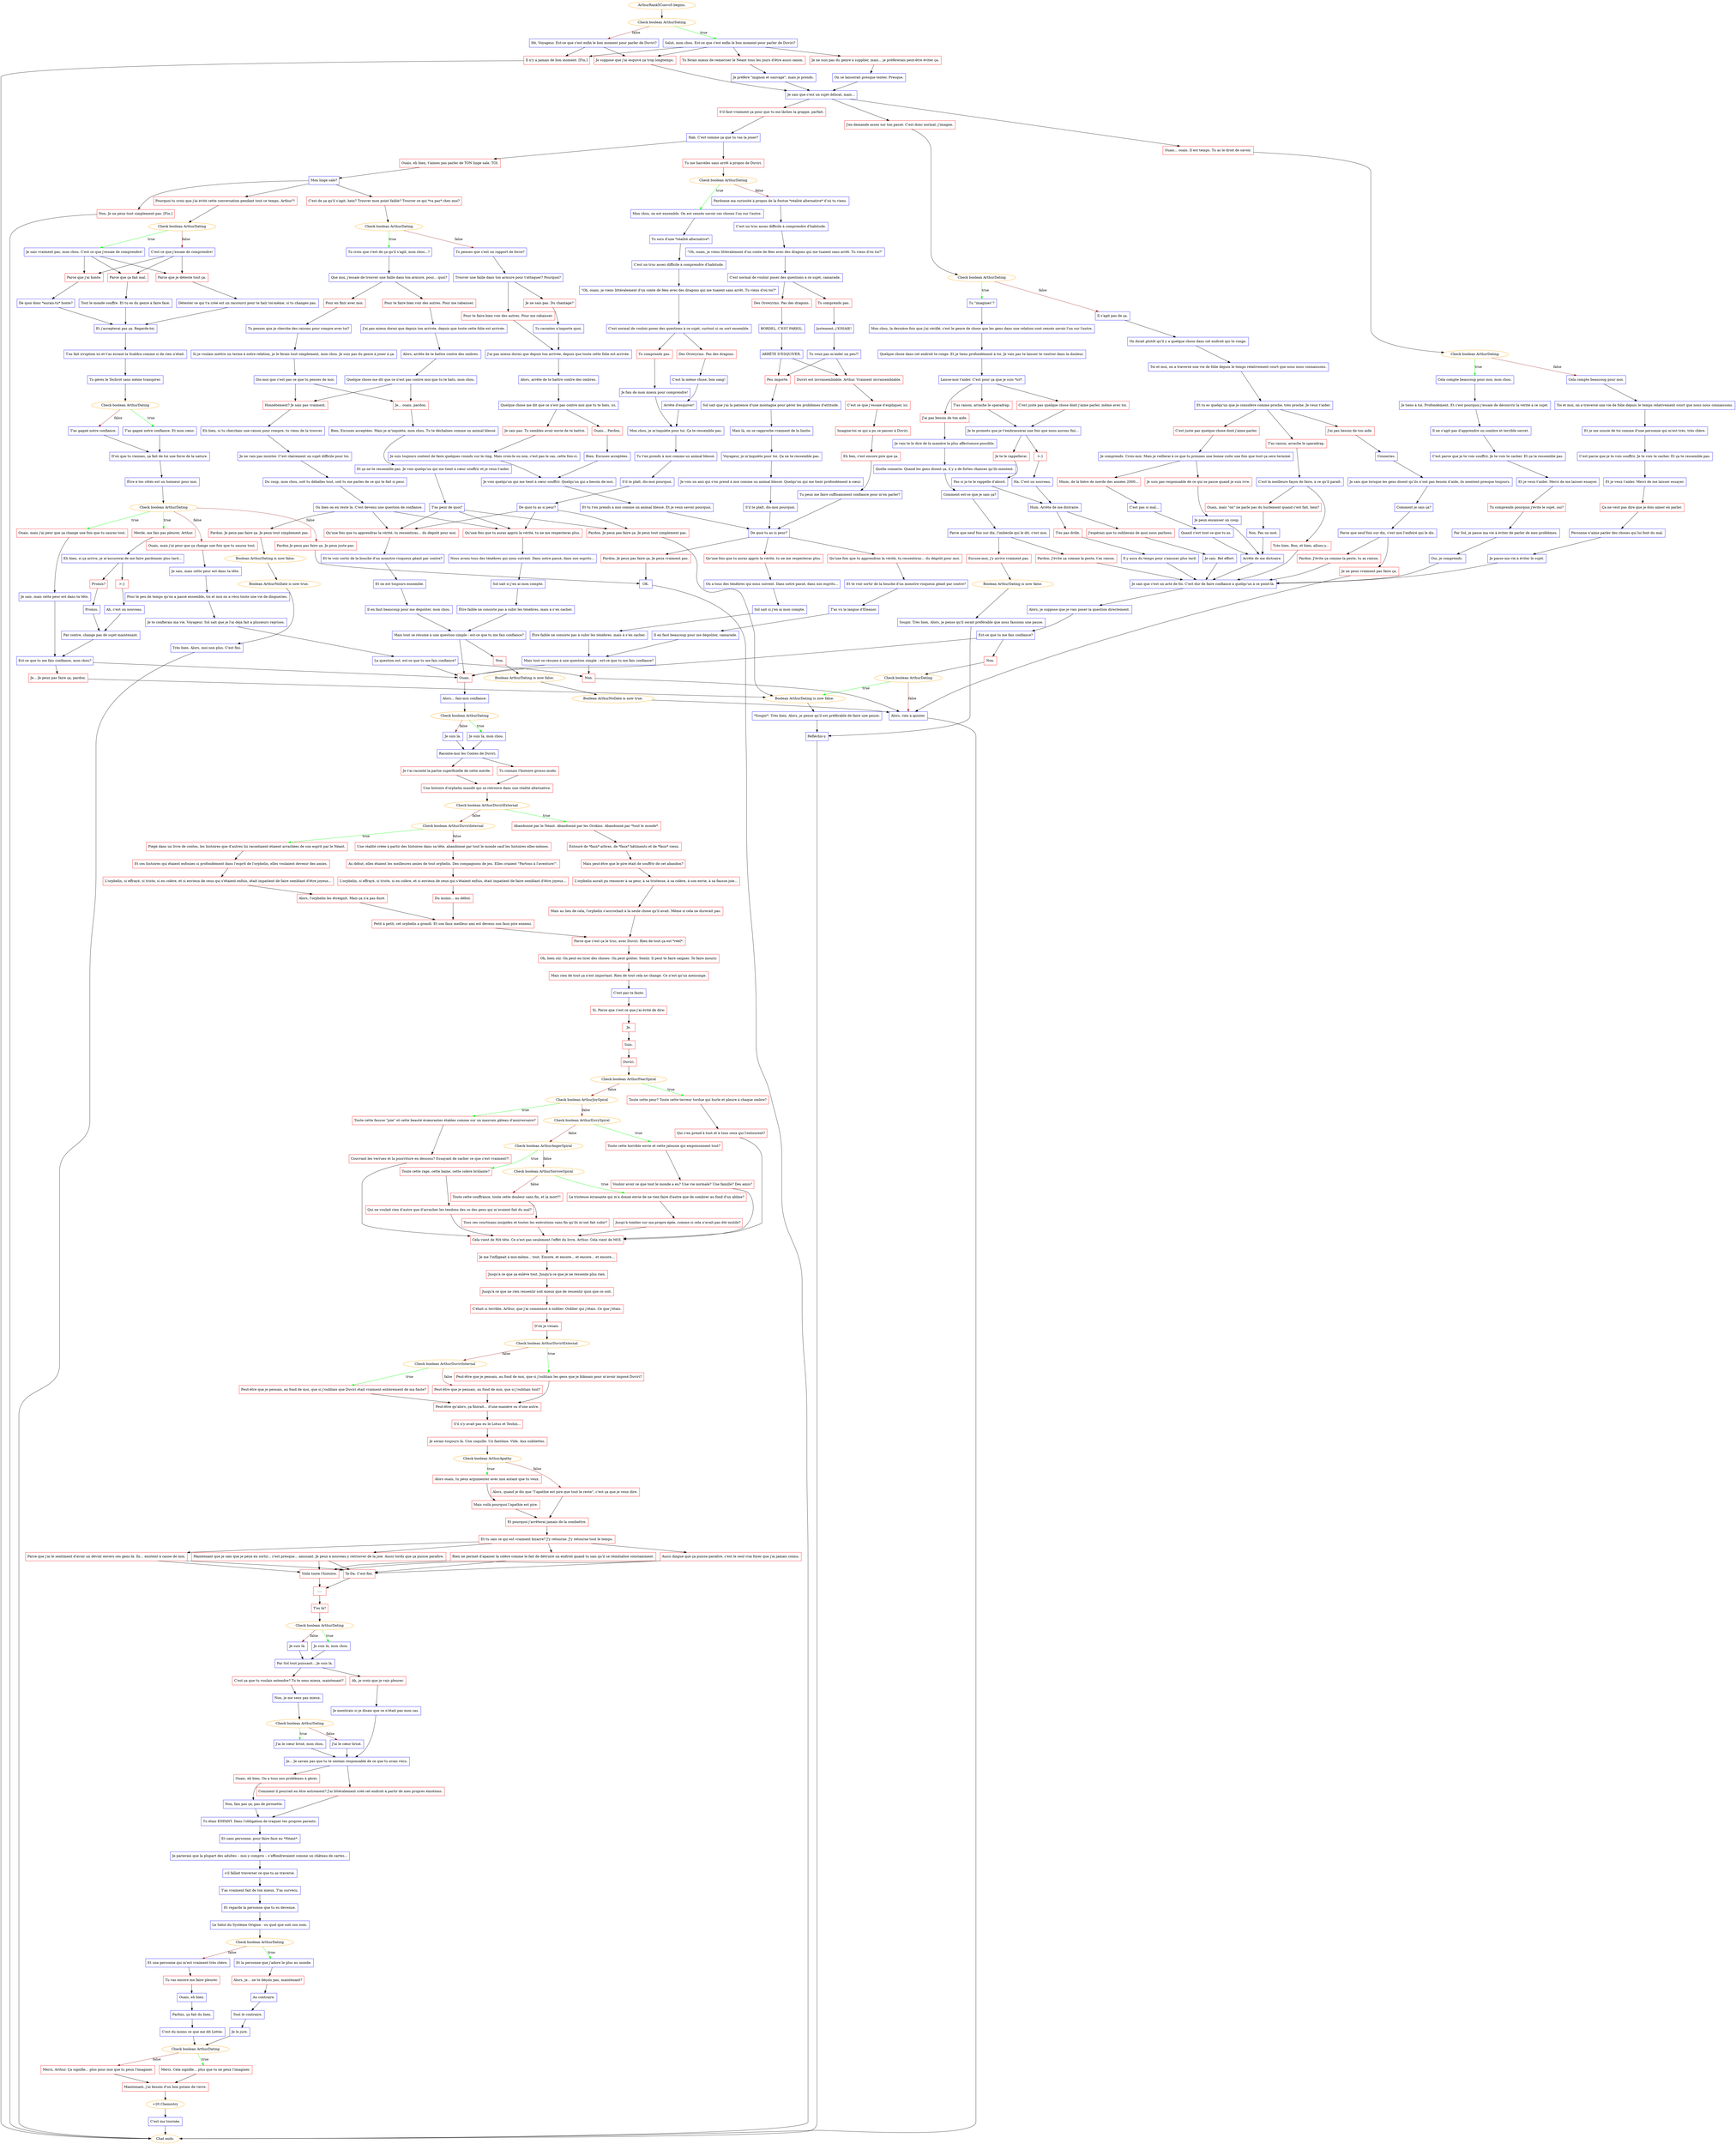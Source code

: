 digraph {
	"ArthurRank5Convo5 begins." [color=orange];
		"ArthurRank5Convo5 begins." -> j4106800456;
	j4106800456 [label="Check boolean ArthurDating",color=orange];
		j4106800456 -> j4099418177 [label=true,color=green];
		j4106800456 -> j198319167 [label=false,color=brown];
	j4099418177 [label="Salut, mon chou. Est-ce que c'est enfin le bon moment pour parler de Duviri?",shape=box,color=blue];
		j4099418177 -> j1175728695;
		j4099418177 -> j2609785258;
		j4099418177 -> j642614569;
		j4099418177 -> j2156380197;
	j198319167 [label="Hé, Voyageur. Est-ce que c'est enfin le bon moment pour parler de Duviri?",shape=box,color=blue];
		j198319167 -> j642614569;
		j198319167 -> j2156380197;
	j1175728695 [label="Tu ferais mieux de remercier le Néant tous les jours d'être aussi canon.",shape=box,color=red];
		j1175728695 -> j3251772272;
	j2609785258 [label="Je ne suis pas du genre à supplier, mais... je préférerais peut-être éviter ça.",shape=box,color=red];
		j2609785258 -> j1608618530;
	j642614569 [label="Je suppose que j'ai esquivé ça trop longtemps.",shape=box,color=red];
		j642614569 -> j876997167;
	j2156380197 [label="Il n'y a jamais de bon moment. [Fin.]",shape=box,color=red];
		j2156380197 -> "Chat ends.";
	j3251772272 [label="Je préfère \"mignon et sauvage\", mais je prends.",shape=box,color=blue];
		j3251772272 -> j876997167;
	j1608618530 [label="On se laisserait presque tenter. Presque.",shape=box,color=blue];
		j1608618530 -> j876997167;
	j876997167 [label="Je sais que c'est un sujet délicat, mais...",shape=box,color=blue];
		j876997167 -> j159257668;
		j876997167 -> j352364647;
		j876997167 -> j124217952;
	"Chat ends." [color=orange];
	j159257668 [label="Ouais... ouais. Il est temps. Tu as le droit de savoir.",shape=box,color=red];
		j159257668 -> j813636759;
	j352364647 [label="J'en demande assez sur ton passé. C'est donc normal, j'imagne.",shape=box,color=red];
		j352364647 -> j2816300089;
	j124217952 [label="S'il faut vraiment ça pour que tu me lâches la grappe, parfait.",shape=box,color=red];
		j124217952 -> j3009036055;
	j813636759 [label="Check boolean ArthurDating",color=orange];
		j813636759 -> j2150806995 [label=true,color=green];
		j813636759 -> j2615084407 [label=false,color=brown];
	j2816300089 [label="Check boolean ArthurDating",color=orange];
		j2816300089 -> j2939766615 [label=true,color=green];
		j2816300089 -> j3644829884 [label=false,color=brown];
	j3009036055 [label="Hah. C'est comme ça que tu vas la jouer?",shape=box,color=blue];
		j3009036055 -> j1940533315;
		j3009036055 -> j614243887;
	j2150806995 [label="Cela compte beaucoup pour moi, mon chou.",shape=box,color=blue];
		j2150806995 -> j3833761571;
	j2615084407 [label="Cela compte beaucoup pour moi.",shape=box,color=blue];
		j2615084407 -> j3399558287;
	j2939766615 [label="Tu \"imagines\"?",shape=box,color=blue];
		j2939766615 -> j1441286604;
	j3644829884 [label="Il s'agit pas de ça.",shape=box,color=blue];
		j3644829884 -> j4162427048;
	j1940533315 [label="Tu me harcèles sans arrêt à propos de Duviri.",shape=box,color=red];
		j1940533315 -> j4256743418;
	j614243887 [label="Ouais, eh bien, t'aimes pas parler de TON linge sale, TOI.",shape=box,color=red];
		j614243887 -> j3359197547;
	j3833761571 [label="Je tiens à toi. Profondément. Et c'est pourquoi j'essaie de découvrir la vérité à ce sujet.",shape=box,color=blue];
		j3833761571 -> j3839576140;
	j3399558287 [label="Toi et moi, on a traversé une vie de folie depuis le temps relativement court que nous nous connaissons.",shape=box,color=blue];
		j3399558287 -> j1729049728;
	j1441286604 [label="Mon chou, la dernière fois que j'ai vérifié, c'est le genre de chose que les gens dans une relation sont censés savoir l'un sur l'autre.",shape=box,color=blue];
		j1441286604 -> j2903569147;
	j4162427048 [label="On dirait plutôt qu'il y a quelque chose dans cet endroit qui te ronge.",shape=box,color=blue];
		j4162427048 -> j4129011148;
	j4256743418 [label="Check boolean ArthurDating",color=orange];
		j4256743418 -> j1350839199 [label=true,color=green];
		j4256743418 -> j3280907027 [label=false,color=brown];
	j3359197547 [label="Mon linge sale?",shape=box,color=blue];
		j3359197547 -> j2725911127;
		j3359197547 -> j4249227631;
		j3359197547 -> j172704108;
	j3839576140 [label="Il ne s’agit pas d’apprendre un sombre et terrible secret.",shape=box,color=blue];
		j3839576140 -> j3132865125;
	j1729049728 [label="Et je me soucie de toi comme d'une personne qui m'est très, très chère.",shape=box,color=blue];
		j1729049728 -> j2231937968;
	j2903569147 [label="Quelque chose dans cet endroit te ronge. Et je tiens profondément à toi. Je vais pas te laisser te vautrer dans la douleur.",shape=box,color=blue];
		j2903569147 -> j3822680978;
	j4129011148 [label="Toi et moi, on a traversé une vie de folie depuis le temps relativement court que nous nous connaissons.",shape=box,color=blue];
		j4129011148 -> j2293621435;
	j1350839199 [label="Mon chou, on est ensemble. On est censés savoir ces choses l'un sur l'autre.",shape=box,color=blue];
		j1350839199 -> j2959232691;
	j3280907027 [label="Pardonne ma curiosité à propos de la foutue *réalité alternative* d’où tu viens.",shape=box,color=blue];
		j3280907027 -> j1078772048;
	j2725911127 [label="C'est de ça qu'il s'agit, hein? Trouver mon point faible? Trouver ce qui *va pas* chez moi?",shape=box,color=red];
		j2725911127 -> j1328464596;
	j4249227631 [label="Pourquoi tu crois que j'ai évité cette conversation pendant tout ce temps, Arthur?!",shape=box,color=red];
		j4249227631 -> j681698609;
	j172704108 [label="Non. Je ne peux tout simplement pas. [Fin.]",shape=box,color=red];
		j172704108 -> "Chat ends.";
	j3132865125 [label="C'est parce que je te vois souffrir. Je te vois te cacher. Et ça te ressemble pas.",shape=box,color=blue];
		j3132865125 -> j2703747004;
	j2231937968 [label="C'est parce que je te vois souffrir. Je te vois te cacher. Et ça te ressemble pas.",shape=box,color=blue];
		j2231937968 -> j4282307710;
	j3822680978 [label="Laisse-moi t'aider. C'est pour ça que je suis *ici*.",shape=box,color=blue];
		j3822680978 -> j127006460;
		j3822680978 -> j1755944484;
		j3822680978 -> j2463412740;
	j2293621435 [label="Et tu es quelqu'un que je considère comme proche, très proche. Je veux t'aider.",shape=box,color=blue];
		j2293621435 -> j3454512352;
		j2293621435 -> j3336655293;
		j2293621435 -> j719553981;
	j2959232691 [label="Tu sors d'une *réalité alternative*.",shape=box,color=blue];
		j2959232691 -> j44276728;
	j1078772048 [label="C'est un truc assez difficile à comprendre d'habitude.",shape=box,color=blue];
		j1078772048 -> j3518841354;
	j1328464596 [label="Check boolean ArthurDating",color=orange];
		j1328464596 -> j3280673946 [label=true,color=green];
		j1328464596 -> j2384053200 [label=false,color=brown];
	j681698609 [label="Check boolean ArthurDating",color=orange];
		j681698609 -> j1637921217 [label=true,color=green];
		j681698609 -> j4175158140 [label=false,color=brown];
	j2703747004 [label="Et je veux t'aider. Merci de me laisser essayer.",shape=box,color=blue];
		j2703747004 -> j1466684529;
	j4282307710 [label="Et je veux t'aider. Merci de me laisser essayer.",shape=box,color=blue];
		j4282307710 -> j1534163243;
	j127006460 [label="J'ai pas besoin de ton aide.",shape=box,color=red];
		j127006460 -> j298561610;
	j1755944484 [label="C'est juste pas quelque chose dont j'aime parler, même avec toi.",shape=box,color=red];
		j1755944484 -> j1203692559;
	j2463412740 [label="T'as raison, arrache le sparadrap.",shape=box,color=red];
		j2463412740 -> j1203692559;
	j3454512352 [label="C'est juste pas quelque chose dont j'aime parler.",shape=box,color=red];
		j3454512352 -> j2182149647;
	j3336655293 [label="T'as raison, arrache le sparadrap.",shape=box,color=red];
		j3336655293 -> j2688208737;
	j719553981 [label="J'ai pas besoin de ton aide.",shape=box,color=red];
		j719553981 -> j3486696223;
	j44276728 [label="C'est un truc assez difficile à comprendre d'habitude.",shape=box,color=blue];
		j44276728 -> j1550534335;
	j3518841354 [label="\"Oh, ouais, je viens littéralement d'un conte de fées avec des dragons qui me tuaient sans arrêt. Tu viens d'où toi?\"",shape=box,color=blue];
		j3518841354 -> j1249567892;
	j3280673946 [label="Tu crois que c'est de ça qu'il s'agit, mon chou...?",shape=box,color=blue];
		j3280673946 -> j2616299792;
	j2384053200 [label="Tu penses que c'est un rapport de force?",shape=box,color=blue];
		j2384053200 -> j2167235667;
	j1637921217 [label="Je sais vraiment pas, mon chou. C'est ce que j'essaie de comprendre!",shape=box,color=blue];
		j1637921217 -> j1698797184;
		j1637921217 -> j2269408349;
		j1637921217 -> j653495248;
	j4175158140 [label="C'est ce que j'essaie de comprendre!",shape=box,color=blue];
		j4175158140 -> j1698797184;
		j4175158140 -> j2269408349;
		j4175158140 -> j653495248;
	j1466684529 [label="Tu comprends pourquoi j'évite le sujet, oui?",shape=box,color=red];
		j1466684529 -> j2291626054;
	j1534163243 [label="Ça ne veut pas dire que je dois aimer en parler.",shape=box,color=red];
		j1534163243 -> j3887376391;
	j298561610 [label="Je vais te le dire de la manière la plus affectueuse possible.",shape=box,color=blue];
		j298561610 -> j963377251;
	j1203692559 [label="Je te promets que je t'embrasserai une fois que nous aurons fini...",shape=box,color=blue];
		j1203692559 -> j672946968;
		j1203692559 -> j2006917639;
	j2182149647 [label="Je comprends. Crois-moi. Mais je veillerai à ce que tu prennes une bonne cuite une fois que tout ça sera terminé.",shape=box,color=blue];
		j2182149647 -> j425619613;
		j2182149647 -> j2036691650;
	j2688208737 [label="C'est la meilleure façon de faire, à ce qu'il paraît.",shape=box,color=blue];
		j2688208737 -> j3503639009;
		j2688208737 -> j2688110280;
	j3486696223 [label="Conneries.",shape=box,color=blue];
		j3486696223 -> j2131770675;
	j1550534335 [label="\"Oh, ouais, je viens littéralement d'un conte de fées avec des dragons qui me tuaient sans arrêt. Tu viens d'où toi?\"",shape=box,color=blue];
		j1550534335 -> j396948554;
	j1249567892 [label="C'est normal de vouloir poser des questions à ce sujet, camarade.",shape=box,color=blue];
		j1249567892 -> j1002316954;
		j1249567892 -> j1125140094;
	j2616299792 [label="Que moi, j'essaie de trouver une faille dans ton armure, pour... quoi?",shape=box,color=blue];
		j2616299792 -> j1078527495;
		j2616299792 -> j4109806019;
	j2167235667 [label="Trouver une faille dans ton armure pour t'attaquer? Pourquoi?",shape=box,color=blue];
		j2167235667 -> j2227562485;
		j2167235667 -> j2589496038;
	j1698797184 [label="Parce que j'ai honte.",shape=box,color=red];
		j1698797184 -> j1574906808;
	j2269408349 [label="Parce que ça fait mal.",shape=box,color=red];
		j2269408349 -> j1701146082;
	j653495248 [label="Parce que je déteste tout ça.",shape=box,color=red];
		j653495248 -> j1417332152;
	j2291626054 [label="Par Sol, je passe ma vie à éviter de parler de mes problèmes.",shape=box,color=blue];
		j2291626054 -> j477648421;
	j3887376391 [label="Personne n’aime parler des choses qui lui font du mal.",shape=box,color=blue];
		j3887376391 -> j1495153198;
	j963377251 [label="Quelle connerie. Quand les gens disent ça, il y a de fortes chances qu'ils mentent.",shape=box,color=blue];
		j963377251 -> j1643578190;
	j672946968 [label="Je te le rappellerai.",shape=box,color=red];
		j672946968 -> j3684022393;
	j2006917639 [label=">:}",shape=box,color=red];
		j2006917639 -> j92083329;
	j425619613 [label="Mmm, de la bière de merde des années 2000...",shape=box,color=red];
		j425619613 -> j1698530845;
	j2036691650 [label="Je suis pas responsable de ce qui se passe quand je suis ivre.",shape=box,color=red];
		j2036691650 -> j3792069161;
	j3503639009 [label="Ouais, mais \"on\" ne parle pas du hurlement quand c'est fait, hein?",shape=box,color=red];
		j3503639009 -> j262324983;
	j2688110280 [label="Très bien. Bon, et bien, allons-y...",shape=box,color=red];
		j2688110280 -> j1802814967;
	j2131770675 [label="Je sais que lorsque les gens disent qu’ils n’ont pas besoin d’aide, ils mentent presque toujours.",shape=box,color=blue];
		j2131770675 -> j421982783;
	j396948554 [label="C'est normal de vouloir poser des questions à ce sujet, surtout si on sort ensemble.",shape=box,color=blue];
		j396948554 -> j256547849;
		j396948554 -> j1957144913;
	j1002316954 [label="Tu comprends pas.",shape=box,color=red];
		j1002316954 -> j3548612245;
	j1125140094 [label="Des Orowyrms. Pas des dragons.",shape=box,color=red];
		j1125140094 -> j2263594175;
	j1078527495 [label="Pour te faire bien voir des autres. Pour me rabaisser.",shape=box,color=red];
		j1078527495 -> j2292179737;
	j4109806019 [label="Pour en finir avec moi.",shape=box,color=red];
		j4109806019 -> j893167463;
	j2227562485 [label="Pour te faire bien voir des autres. Pour me rabaisser.",shape=box,color=red];
		j2227562485 -> j3637929895;
	j2589496038 [label="Je ne sais pas. Du chantage?",shape=box,color=red];
		j2589496038 -> j423611092;
	j1574906808 [label="De quoi donc *aurais-tu* honte?",shape=box,color=blue];
		j1574906808 -> j3937307292;
	j1701146082 [label="Tout le monde souffre. Et tu es du genre à faire face.",shape=box,color=blue];
		j1701146082 -> j3937307292;
	j1417332152 [label="Détester ce qui t'a créé est un raccourci pour te haïr toi-même, si tu changes pas.",shape=box,color=blue];
		j1417332152 -> j3937307292;
	j477648421 [label="Oui, je comprends. ",shape=box,color=blue];
		j477648421 -> j1802814967;
	j1495153198 [label="Je passe ma vie à éviter le sujet.",shape=box,color=blue];
		j1495153198 -> j1802814967;
	j1643578190 [label="Comment est-ce que je sais ça?",shape=box,color=blue];
		j1643578190 -> j4044959181;
	j3684022393 [label="Pas si je te le rappelle d'abord.",shape=box,color=blue];
		j3684022393 -> j3373201511;
	j92083329 [label="Ha. C'est un nouveau.",shape=box,color=blue];
		j92083329 -> j3373201511;
	j1698530845 [label="C'est pas si mal...",shape=box,color=blue];
		j1698530845 -> j232577619;
	j3792069161 [label="Je peux encaisser un coup.",shape=box,color=blue];
		j3792069161 -> j1727605794;
	j262324983 [label="Non. Pas un mot.",shape=box,color=blue];
		j262324983 -> j1727605794;
	j1802814967 [label="Je sais que c'est un acte de foi. C'est dur de faire confiance à quelqu'un à ce point-là.",shape=box,color=blue];
		j1802814967 -> j2048724668;
	j421982783 [label="Comment je sais ça?",shape=box,color=blue];
		j421982783 -> j3183636383;
	j256547849 [label="Tu comprends pas.",shape=box,color=red];
		j256547849 -> j679323179;
	j1957144913 [label="Des Orowyrms. Pas des dragons.",shape=box,color=red];
		j1957144913 -> j369128493;
	j3548612245 [label="Justement, j'ESSAIE!",shape=box,color=blue];
		j3548612245 -> j1533843047;
	j2263594175 [label="BORDEL, C'EST PAREIL.",shape=box,color=blue];
		j2263594175 -> j296913419;
	j2292179737 [label="J'ai pas mieux dormi que depuis ton arrivée, depuis que toute cette folie est arrivée.",shape=box,color=blue];
		j2292179737 -> j2947770232;
	j893167463 [label="Tu penses que je cherche des raisons pour rompre avec toi?",shape=box,color=blue];
		j893167463 -> j4233357167;
	j3637929895 [label="J'ai pas mieux dormi que depuis ton arrivée, depuis que toute cette folie est arrivée.",shape=box,color=blue];
		j3637929895 -> j3361593083;
	j423611092 [label="Tu racontes n'importe quoi.",shape=box,color=blue];
		j423611092 -> j3637929895;
	j3937307292 [label="Et j'accepterai pas ça. Regarde-toi.",shape=box,color=blue];
		j3937307292 -> j1904331927;
	j4044959181 [label="Parce que neuf fois sur dix, l'imbécile qui le dit, c'est moi.",shape=box,color=blue];
		j4044959181 -> j2502900763;
		j4044959181 -> j2037937726;
	j3373201511 [label="Hum. Arrête de me distraire.",shape=box,color=blue];
		j3373201511 -> j1727683322;
		j3373201511 -> j1803188137;
	j232577619 [label="Quand c'est tout ce que tu as.",shape=box,color=blue];
		j232577619 -> j1727605794;
	j1727605794 [label="Arrête de me distraire.",shape=box,color=blue];
		j1727605794 -> j1802814967;
	j2048724668 [label="Alors, je suppose que je vais poser la question directement.",shape=box,color=blue];
		j2048724668 -> j3294762017;
	j3183636383 [label="Parce que neuf fois sur dix, c'est moi l'enfoiré qui le dis.",shape=box,color=blue];
		j3183636383 -> j2284348038;
		j3183636383 -> j268157615;
	j679323179 [label="Je fais de mon mieux pour comprendre!",shape=box,color=blue];
		j679323179 -> j85705194;
	j369128493 [label="C'est la même chose, bon sang!",shape=box,color=blue];
		j369128493 -> j2751940946;
	j1533843047 [label="Tu veux pas m'aider un peu?!",shape=box,color=blue];
		j1533843047 -> j3272331659;
		j1533843047 -> j2949525349;
	j296913419 [label="ARRÊTE D'ESQUIVER.",shape=box,color=blue];
		j296913419 -> j3272331659;
		j296913419 -> j2949525349;
	j2947770232 [label="Alors, arrête de te battre contre des ombres.",shape=box,color=blue];
		j2947770232 -> j3813137459;
	j4233357167 [label="Si je voulais mettre un terme à notre relation, je le ferais tout simplement, mon chou. Je suis pas du genre à jouer à ça.",shape=box,color=blue];
		j4233357167 -> j809388951;
	j3361593083 [label="Alors, arrête de te battre contre des ombres.",shape=box,color=blue];
		j3361593083 -> j3041243194;
	j1904331927 [label="T'as fait irruption ici et t'as écrasé la Scaldra comme si de rien n'était.",shape=box,color=blue];
		j1904331927 -> j2340748597;
	j2502900763 [label="Pardon. J'évite ça comme la peste, t'as raison.",shape=box,color=red];
		j2502900763 -> j1802814967;
	j2037937726 [label="Excuse-moi, j'y arrive vraiment pas.",shape=box,color=red];
		j2037937726 -> j2056376316;
	j1727683322 [label="T'es pas drôle.",shape=box,color=red];
		j1727683322 -> j955923667;
	j1803188137 [label="J'espérais que tu oublierais de quoi nous parlions.",shape=box,color=red];
		j1803188137 -> j942828621;
	j3294762017 [label="Est-ce que tu me fais confiance?",shape=box,color=blue];
		j3294762017 -> j2184729182;
		j3294762017 -> j3958642679;
	j2284348038 [label="Pardon. J'évite ça comme la peste, tu as raison.",shape=box,color=red];
		j2284348038 -> j1802814967;
	j268157615 [label="Je ne peux vraiment pas faire ça.",shape=box,color=red];
		j268157615 -> j3436982169;
	j85705194 [label="Mon chou, je m'inquiète pour toi. Ça te ressemble pas.",shape=box,color=blue];
		j85705194 -> j1415171672;
	j2751940946 [label="Arrête d'esquiver!",shape=box,color=blue];
		j2751940946 -> j85705194;
	j3272331659 [label="Duviri est invraisemblable, Arthur. Vraiment invraisemblable.",shape=box,color=red];
		j3272331659 -> j1233995074;
	j2949525349 [label="Peu importe.",shape=box,color=red];
		j2949525349 -> j3676312021;
	j3813137459 [label="Quelque chose me dit que ce n'est pas contre moi que tu te bats, mon chou.",shape=box,color=blue];
		j3813137459 -> j2688222123;
		j3813137459 -> j1287182567;
	j809388951 [label="Dis-moi que c'est pas ce que tu penses de moi.",shape=box,color=blue];
		j809388951 -> j2688222123;
		j809388951 -> j1287182567;
	j3041243194 [label="Quelque chose me dit que ce n'est pas contre moi que tu te bats, ici.",shape=box,color=blue];
		j3041243194 -> j3650210991;
		j3041243194 -> j3177670215;
	j2340748597 [label="Tu gères le Techrot sans même transpirer.",shape=box,color=blue];
		j2340748597 -> j3874916649;
	j2056376316 [label="Boolean ArthurDating is now false.",color=orange];
		j2056376316 -> j2550348468;
	j955923667 [label="Il y aura du temps pour s'amuser plus tard.",shape=box,color=blue];
		j955923667 -> j1802814967;
	j942828621 [label="Je sais. Bel effort.",shape=box,color=blue];
		j942828621 -> j1802814967;
	j2184729182 [label="Ouais.",shape=box,color=red];
		j2184729182 -> j2974303500;
	j3958642679 [label="Non.",shape=box,color=red];
		j3958642679 -> j756413796;
	j3436982169 [label="Alors, rien à ajouter.",shape=box,color=blue];
		j3436982169 -> "Chat ends.";
	j1415171672 [label="Tu t'en prends à moi comme un animal blessé.",shape=box,color=blue];
		j1415171672 -> j4114702748;
	j1233995074 [label="C’est ce que j’essaie d'expliquer, ici.",shape=box,color=red];
		j1233995074 -> j1029342183;
	j3676312021 [label="Sol sait que j'ai la patience d'une montagne pour gérer les problèmes d'attitude.",shape=box,color=blue];
		j3676312021 -> j1364733241;
	j2688222123 [label="Je... ouais, pardon.",shape=box,color=red];
		j2688222123 -> j777506976;
	j1287182567 [label="Honnêtement? Je sais pas vraiment.",shape=box,color=red];
		j1287182567 -> j100808583;
	j3650210991 [label="Ouais... Pardon.",shape=box,color=red];
		j3650210991 -> j1393531148;
	j3177670215 [label="Je sais pas. Tu sembles avoir envie de te battre.",shape=box,color=red];
		j3177670215 -> j1401274188;
	j3874916649 [label="Check boolean ArthurDating",color=orange];
		j3874916649 -> j2567129401 [label=true,color=green];
		j3874916649 -> j608694702 [label=false,color=brown];
	j2550348468 [label="Soupir. Très bien. Alors, je pense qu'il serait préférable que nous fassions une pause.",shape=box,color=blue];
		j2550348468 -> j2280985434;
	j2974303500 [label="Alors... fais-moi confiance.",shape=box,color=blue];
		j2974303500 -> j2112843565;
	j756413796 [label="Check boolean ArthurDating",color=orange];
		j756413796 -> j4217699343 [label=true,color=green];
		j756413796 -> j3436982169 [label=false,color=brown];
	j4114702748 [label="S'il te plaît, dis-moi pourquoi.",shape=box,color=blue];
		j4114702748 -> j1950433399;
	j1029342183 [label="Imagine-toi ce qui a pu se passer à Duviri.",shape=box,color=red];
		j1029342183 -> j1470277116;
	j1364733241 [label="Mais là, on se rapproche vraiment de la limite.",shape=box,color=blue];
		j1364733241 -> j3497452385;
	j777506976 [label="Bien. Excuses acceptées. Mais je m'inquiète, mon chou. Tu te déchaînes comme un animal blessé.",shape=box,color=blue];
		j777506976 -> j2234341032;
	j100808583 [label="Eh bien, si tu cherchais une raison pour rompre, tu viens de la trouver.",shape=box,color=blue];
		j100808583 -> j788527929;
	j1393531148 [label="Bien. Excuses acceptées.",shape=box,color=blue];
		j1393531148 -> j767425180;
	j1401274188 [label="Je suis toujours content de faire quelques rounds sur le ring. Mais crois-le ou non, c'est pas le cas, cette fois-ci.",shape=box,color=blue];
		j1401274188 -> j767425180;
	j2567129401 [label="T'as gagné notre confiance. Et mon cœur.",shape=box,color=blue];
		j2567129401 -> j3292779874;
	j608694702 [label="T'as gagné notre confiance.",shape=box,color=blue];
		j608694702 -> j3292779874;
	j2280985434 [label="Réfléchis-y.",shape=box,color=blue];
		j2280985434 -> "Chat ends.";
	j2112843565 [label="Check boolean ArthurDating",color=orange];
		j2112843565 -> j1615102480 [label=true,color=green];
		j2112843565 -> j1705280118 [label=false,color=brown];
	j4217699343 [label="Boolean ArthurDating is now false.",color=orange];
		j4217699343 -> j3390913203;
	j1950433399 [label="De quoi tu as si peur?",shape=box,color=blue];
		j1950433399 -> j281639237;
		j1950433399 -> j2745691739;
		j1950433399 -> j540849730;
	j1470277116 [label="Eh ben, c'est encore pire que ça.",shape=box,color=red];
		j1470277116 -> j857009433;
	j3497452385 [label="Voyageur, je m'inquiète pour toi. Ça ne te ressemble pas.",shape=box,color=blue];
		j3497452385 -> j2236158136;
	j2234341032 [label="Et ça ne te ressemble pas. Je vois quelqu'un qui me tient à cœur souffrir et je veux t'aider.",shape=box,color=blue];
		j2234341032 -> j4010591800;
	j788527929 [label="Je ne vais pas insister. C'est clairement un sujet difficile pour toi.",shape=box,color=blue];
		j788527929 -> j3592736575;
	j767425180 [label="Je vois quelqu'un qui me tient à cœur souffrir. Quelqu'un qui a besoin de moi.",shape=box,color=blue];
		j767425180 -> j4099108031;
	j3292779874 [label="D'où que tu viennes, ça fait de toi une force de la nature.",shape=box,color=blue];
		j3292779874 -> j2921124479;
	j1615102480 [label="Je suis là, mon chou.",shape=box,color=blue];
		j1615102480 -> j2363273524;
	j1705280118 [label="Je suis là.",shape=box,color=blue];
		j1705280118 -> j2363273524;
	j3390913203 [label="*Soupir*. Très bien. Alors, je pense qu'il est préférable de faire une pause.",shape=box,color=blue];
		j3390913203 -> j2280985434;
	j281639237 [label="Pardon. Je peux pas faire ça. Je peux tout simplement pas.",shape=box,color=red];
		j281639237 -> j4217699343;
	j2745691739 [label="Qu'une fois que tu apprendras la vérité, tu ressentiras... du dégoût pour moi.",shape=box,color=red];
		j2745691739 -> j1480629745;
	j540849730 [label="Qu'une fois que tu auras appris la vérité, tu ne me respecteras plus.",shape=box,color=red];
		j540849730 -> j613498849;
	j857009433 [label="Tu peux me faire suffisamment confiance pour m'en parler?",shape=box,color=blue];
		j857009433 -> j658025783;
	j2236158136 [label="Je vois un ami qui s'en prend à moi comme un animal blessé. Quelqu'un qui me tient profondément à cœur.",shape=box,color=blue];
		j2236158136 -> j3561790295;
	j4010591800 [label="T'as peur de quoi?",shape=box,color=blue];
		j4010591800 -> j281639237;
		j4010591800 -> j2745691739;
		j4010591800 -> j540849730;
	j3592736575 [label="Du coup, mon chou, soit tu déballes tout, soit tu me parles de ce qui te fait si peur.",shape=box,color=blue];
		j3592736575 -> j2136856735;
	j4099108031 [label="Et tu t'en prends à moi comme un animal blessé. Et je veux savoir pourquoi.",shape=box,color=blue];
		j4099108031 -> j658025783;
	j2921124479 [label="Être à tes côtés est un honneur pour moi.",shape=box,color=blue];
		j2921124479 -> j303845009;
	j2363273524 [label="Raconte-moi les Contes de Duviri.",shape=box,color=blue];
		j2363273524 -> j4259542755;
		j2363273524 -> j2882190118;
	j1480629745 [label="Et te voir sortir de la bouche d'un monstre visqueux géant par contre?",shape=box,color=blue];
		j1480629745 -> j1186797477;
	j613498849 [label="Nous avons tous des ténèbres qui nous suivent. Dans notre passé, dans nos esprits...",shape=box,color=blue];
		j613498849 -> j2381383621;
	j658025783 [label="De quoi tu as si peur?",shape=box,color=blue];
		j658025783 -> j3875105046;
		j658025783 -> j2540532053;
		j658025783 -> j1019509118;
	j3561790295 [label="S'il te plaît, dis-moi pourquoi.",shape=box,color=blue];
		j3561790295 -> j658025783;
	j2136856735 [label="Ou bien on en reste là. C'est devenu une question de confiance.",shape=box,color=blue];
		j2136856735 -> j2745691739;
		j2136856735 -> j540849730;
		j2136856735 -> j651899087;
	j303845009 [label="Check boolean ArthurDating",color=orange];
		j303845009 -> j1468003150 [label=true,color=green];
		j303845009 -> j935549261 [label=true,color=green];
		j303845009 -> j4188727296 [label=false,color=brown];
		j303845009 -> j4022919419 [label=false,color=brown];
	j4259542755 [label="Tu connais l'histoire grosso modo.",shape=box,color=red];
		j4259542755 -> j3988950417;
	j2882190118 [label="Je t'ai raconté la partie superficielle de cette merde.",shape=box,color=red];
		j2882190118 -> j3988950417;
	j1186797477 [label="Et on est toujours ensemble.",shape=box,color=blue];
		j1186797477 -> j483834825;
	j2381383621 [label="Sol sait si j'en ai mon compte.",shape=box,color=blue];
		j2381383621 -> j2262457814;
	j3875105046 [label="Qu'une fois que tu apprendras la vérité, tu ressentiras... du dégoût pour moi.",shape=box,color=red];
		j3875105046 -> j2604119582;
	j2540532053 [label="Qu'une fois que tu auras appris la vérité, tu ne me respecteras plus.",shape=box,color=red];
		j2540532053 -> j1707198738;
	j1019509118 [label="Pardon. Je peux pas faire ça. Je peux vraiment pas.",shape=box,color=red];
		j1019509118 -> j3653664777;
	j651899087 [label="Pardon. Je peux pas faire ça. Je peux tout simplement pas.",shape=box,color=red];
		j651899087 -> j292365847;
	j1468003150 [label="Merde, me fais pas pleurer, Arthur.",shape=box,color=red];
		j1468003150 -> j1648236200;
	j935549261 [label="Ouais, mais j'ai peur que ça change une fois que tu sauras tout.",shape=box,color=red];
		j935549261 -> j3072865780;
	j4188727296 [label="Ouais, mais j'ai peur que ça change une fois que tu sauras tout.",shape=box,color=red];
		j4188727296 -> j1963755555;
	j4022919419 [label="Pardon Je peux pas faire ça. Je peux juste pas.",shape=box,color=red];
		j4022919419 -> j3653664777;
	j3988950417 [label="Une histoire d'orphelin maudit qui se retrouve dans une réalité alternative.",shape=box,color=red];
		j3988950417 -> j2721145121;
	j483834825 [label="Il en faut beaucoup pour me dégoûter, mon chou.",shape=box,color=blue];
		j483834825 -> j914969092;
	j2262457814 [label="Être faible ne consiste pas à subir les ténèbres, mais à s’en cacher.",shape=box,color=blue];
		j2262457814 -> j914969092;
	j2604119582 [label="Et te voir sortir de la bouche d'un monstre visqueux géant par contre?",shape=box,color=blue];
		j2604119582 -> j3524519192;
	j1707198738 [label="On a tous des ténèbres qui nous suivent. Dans notre passé, dans nos esprits...",shape=box,color=blue];
		j1707198738 -> j3115246260;
	j3653664777 [label="OK.",shape=box,color=blue];
		j3653664777 -> "Chat ends.";
	j292365847 [label="Boolean ArthurDating is now false.",color=orange];
		j292365847 -> j1453192918;
	j1648236200 [label="Eh bien, si ça arrive, je m'assurerai de me faire pardonner plus tard...",shape=box,color=blue];
		j1648236200 -> j2127412410;
		j1648236200 -> j2637883312;
	j3072865780 [label="Je sais, mais cette peur est dans ta tête.",shape=box,color=blue];
		j3072865780 -> j504498598;
	j1963755555 [label="Je sais, mais cette peur est dans ta tête.",shape=box,color=blue];
		j1963755555 -> j1222475192;
	j2721145121 [label="Check boolean ArthurDuviriExternal",color=orange];
		j2721145121 -> j813507202 [label=true,color=green];
		j2721145121 -> j2230506999 [label=false,color=brown];
	j914969092 [label="Mais tout se résume à une question simple : est-ce que tu me fais confiance?",shape=box,color=blue];
		j914969092 -> j2184729182;
		j914969092 -> j882316134;
	j3524519192 [label="T'as vu la langue d'Eleanor.",shape=box,color=blue];
		j3524519192 -> j2086682810;
	j3115246260 [label="Sol sait si j'en ai mon compte.",shape=box,color=blue];
		j3115246260 -> j702095129;
	j1453192918 [label="Boolean ArthurNoDate is now true.",color=orange];
		j1453192918 -> j1701468408;
	j2127412410 [label="Promis?",shape=box,color=red];
		j2127412410 -> j2993248293;
	j2637883312 [label=">:}",shape=box,color=red];
		j2637883312 -> j3247172496;
	j504498598 [label="Est-ce que tu me fais confiance, mon chou?",shape=box,color=blue];
		j504498598 -> j2184729182;
		j504498598 -> j2263829565;
	j1222475192 [label="Pour le peu de temps qu'on a passé ensemble, toi et moi on a vécu toute une vie de dingueries.",shape=box,color=blue];
		j1222475192 -> j4293617365;
	j813507202 [label="Abandonné par le Néant. Abandonné par les Orokins. Abandonné par *tout le monde*.",shape=box,color=red];
		j813507202 -> j3402806009;
	j2230506999 [label="Check boolean ArthurDuviriInternal",color=orange];
		j2230506999 -> j3087070341 [label=true,color=green];
		j2230506999 -> j869321816 [label=false,color=brown];
	j882316134 [label="Non.",shape=box,color=red];
		j882316134 -> j1380559811;
	j2086682810 [label="Il en faut beaucoup pour me dégoûter, camarade.",shape=box,color=blue];
		j2086682810 -> j1160750503;
	j702095129 [label="Être faible ne consiste pas à subir les ténèbres, mais à s’en cacher.",shape=box,color=blue];
		j702095129 -> j1160750503;
	j1701468408 [label="Très bien. Alors, moi non plus. C'est fini.",shape=box,color=blue];
		j1701468408 -> "Chat ends.";
	j2993248293 [label="Promis.",shape=box,color=blue];
		j2993248293 -> j3017291897;
	j3247172496 [label="Ah, c'est un nouveau.",shape=box,color=blue];
		j3247172496 -> j3017291897;
	j2263829565 [label="Je... Je peux pas faire ça, pardon.",shape=box,color=red];
		j2263829565 -> j4217699343;
	j4293617365 [label="Je te confierais ma vie, Voyageur. Sol sait que je l'ai déjà fait à plusieurs reprises.",shape=box,color=blue];
		j4293617365 -> j411129575;
	j3402806009 [label="Entouré de *faux* arbres, de *faux* bâtiments et de *faux* cieux.",shape=box,color=red];
		j3402806009 -> j1517164929;
	j3087070341 [label="Piégé dans un livre de contes, les histoires que d'autres lui racontaient étaient arrachées de son esprit par le Néant.",shape=box,color=red];
		j3087070341 -> j733370511;
	j869321816 [label="Une réalité créée à partir des histoires dans sa tête, abandonné par tout le monde sauf les histoires elles-mêmes.",shape=box,color=red];
		j869321816 -> j5687677;
	j1380559811 [label="Boolean ArthurDating is now false.",color=orange];
		j1380559811 -> j695326876;
	j1160750503 [label="Mais tout se résume à une question simple : est-ce que tu me fais confiance?",shape=box,color=blue];
		j1160750503 -> j2184729182;
		j1160750503 -> j1072954056;
	j3017291897 [label="Par contre, change pas de sujet maintenant.",shape=box,color=blue];
		j3017291897 -> j504498598;
	j411129575 [label="La question est: est-ce que tu me fais confiance?",shape=box,color=blue];
		j411129575 -> j2184729182;
		j411129575 -> j1072954056;
	j1517164929 [label="Mais peut-être que le pire était de souffrir de cet abandon?",shape=box,color=red];
		j1517164929 -> j3389803921;
	j733370511 [label="Et ces histoires qui étaient enfouies si profondément dans l'esprit de l'orphelin, elles voulaient devenir des amies.",shape=box,color=red];
		j733370511 -> j2068269541;
	j5687677 [label="Au début, elles étaient les meilleures amies de tout orphelin. Des compagnons de jeu. Elles criaient \"Partons à l'aventure!\".",shape=box,color=red];
		j5687677 -> j3802923352;
	j695326876 [label="Boolean ArthurNoDate is now true.",color=orange];
		j695326876 -> j3436982169;
	j1072954056 [label="Non.",shape=box,color=red];
		j1072954056 -> j3436982169;
	j3389803921 [label="L'orphelin aurait pu renoncer à sa peur, à sa tristesse, à sa colère, à son envie, à sa fausse joie...",shape=box,color=red];
		j3389803921 -> j2576984985;
	j2068269541 [label="L'orphelin, si effrayé, si triste, si en colère, et si envieux de ceux qui s'étaient enfuis, était impatient de faire semblant d'être joyeux...",shape=box,color=red];
		j2068269541 -> j4232782288;
	j3802923352 [label="L'orphelin, si effrayé, si triste, si en colère, et si envieux de ceux qui s'étaient enfuis, était impatient de faire semblant d'être joyeux...",shape=box,color=red];
		j3802923352 -> j1345328806;
	j2576984985 [label="Mais au lieu de cela, l'orphelin s'accrochait à la seule chose qu'il avait. Même si cela ne durerait pas.",shape=box,color=red];
		j2576984985 -> j1199263307;
	j4232782288 [label="Alors, l'orphelin les étreignit. Mais ça n'a pas duré.",shape=box,color=red];
		j4232782288 -> j1072831960;
	j1345328806 [label="Du moins... au début.",shape=box,color=red];
		j1345328806 -> j1072831960;
	j1199263307 [label="Parce que c'est ça le truc, avec Duviri. Rien de tout ça est *réel*.",shape=box,color=red];
		j1199263307 -> j2526650184;
	j1072831960 [label="Petit à petit, cet orphelin a grandi. Et son faux meilleur ami est devenu son faux pire ennemi.",shape=box,color=red];
		j1072831960 -> j1199263307;
	j2526650184 [label="Oh, bien sûr. On peut en tirer des choses. On peut goûter. Sentir. Il peut te faire saigner. Te faire mourir.",shape=box,color=red];
		j2526650184 -> j986698226;
	j986698226 [label="Mais rien de tout ça n'est important. Rien de tout cela ne change. Ce n'est qu'un mensonge.",shape=box,color=red];
		j986698226 -> j2568505632;
	j2568505632 [label="C'est pas ta faute.",shape=box,color=blue];
		j2568505632 -> j1433732808;
	j1433732808 [label="Si. Parce que c'est ce que j'ai évité de dire:",shape=box,color=red];
		j1433732808 -> j3885900456;
	j3885900456 [label="Je.",shape=box,color=red];
		j3885900456 -> j3224230803;
	j3224230803 [label="Suis.",shape=box,color=red];
		j3224230803 -> j4254602077;
	j4254602077 [label="Duviri.",shape=box,color=red];
		j4254602077 -> j1666063242;
	j1666063242 [label="Check boolean ArthurFearSpiral",color=orange];
		j1666063242 -> j1017942289 [label=true,color=green];
		j1666063242 -> j2992951070 [label=false,color=brown];
	j1017942289 [label="Toute cette peur? Toute cette terreur tordue qui hurle et pleure à chaque ombre?",shape=box,color=red];
		j1017942289 -> j2204017961;
	j2992951070 [label="Check boolean ArthurJoySpiral",color=orange];
		j2992951070 -> j604876930 [label=true,color=green];
		j2992951070 -> j3235680043 [label=false,color=brown];
	j2204017961 [label="Qui s'en prend à tout et à tous ceux qui l'entourent?",shape=box,color=red];
		j2204017961 -> j1843619424;
	j604876930 [label="Toute cette fausse \"joie\" et cette beauté écœurantes étalées comme sur un mauvais gâteau d'anniversaire?",shape=box,color=red];
		j604876930 -> j4023499329;
	j3235680043 [label="Check boolean ArthurEnvySpiral",color=orange];
		j3235680043 -> j684229686 [label=true,color=green];
		j3235680043 -> j3433941800 [label=false,color=brown];
	j1843619424 [label="Cela vient de MA tête. Ce n'est pas seulement l'effet du livre, Arthur. Cela vient de MOI.",shape=box,color=red];
		j1843619424 -> j615649460;
	j4023499329 [label="Couvrant les verrues et la pourriture en dessous? Essayant de cacher ce que c'est vraiment?!",shape=box,color=red];
		j4023499329 -> j1843619424;
	j684229686 [label="Toute cette horrible envie et cette jalousie qui empoisonnent tout?",shape=box,color=red];
		j684229686 -> j1309385227;
	j3433941800 [label="Check boolean ArthurAngerSpiral",color=orange];
		j3433941800 -> j140076188 [label=true,color=green];
		j3433941800 -> j1040532951 [label=false,color=brown];
	j615649460 [label="Je me l'infligeait à moi-même... tout. Encore, et encore... et encore... et encore...",shape=box,color=red];
		j615649460 -> j1707657300;
	j1309385227 [label="Vouloir avoir ce que tout le monde a eu? Une vie normale? Une famille? Des amis?",shape=box,color=red];
		j1309385227 -> j1843619424;
	j140076188 [label="Toute cette rage, cette haine, cette colère brûlante?",shape=box,color=red];
		j140076188 -> j1713262992;
	j1040532951 [label="Check boolean ArthurSorrowSpiral",color=orange];
		j1040532951 -> j2890016820 [label=true,color=green];
		j1040532951 -> j3732144498 [label=false,color=brown];
	j1707657300 [label="Jusqu'à ce que ça enlève tout. Jusqu'à ce que je ne ressente plus rien.",shape=box,color=red];
		j1707657300 -> j894740502;
	j1713262992 [label="Qui ne voulait rien d’autre que d’arracher les tendons des os des gens qui m’avaient fait du mal?",shape=box,color=red];
		j1713262992 -> j1843619424;
	j2890016820 [label="La tristesse écrasante qui m'a donné envie de ne rien faire d'autre que de sombrer au fond d'un abîme?",shape=box,color=red];
		j2890016820 -> j2740385731;
	j3732144498 [label="Toute cette souffrance, toute cette douleur sans fin, et la mort?!",shape=box,color=red];
		j3732144498 -> j3340710602;
	j894740502 [label="Jusqu'à ce que ne rien ressentir soit mieux que de ressentir quoi que ce soit.",shape=box,color=red];
		j894740502 -> j2722180439;
	j2740385731 [label="Jusqu'à tomber sur ma propre épée, comme si cela n'avait pas été inutile?",shape=box,color=red];
		j2740385731 -> j1843619424;
	j3340710602 [label="Tous ces courtisans insipides et toutes les exécutions sans fin qu’ils m’ont fait subir?",shape=box,color=red];
		j3340710602 -> j1843619424;
	j2722180439 [label="C'était si terrible, Arthur, que j'ai commencé à oublier. Oublier qui j'étais. Ce que j'étais.",shape=box,color=red];
		j2722180439 -> j2014575930;
	j2014575930 [label="D'où je venais.",shape=box,color=red];
		j2014575930 -> j563135247;
	j563135247 [label="Check boolean ArthurDuviriExternal",color=orange];
		j563135247 -> j3455463097 [label=true,color=green];
		j563135247 -> j1845441255 [label=false,color=brown];
	j3455463097 [label="Peut-être que je pensais, au fond de moi, que si j'oubliais les gens que je blâmais pour m'avoir imposé Duviri?",shape=box,color=red];
		j3455463097 -> j4142893062;
	j1845441255 [label="Check boolean ArthurDuviriInternal",color=orange];
		j1845441255 -> j2809150882 [label=true,color=green];
		j1845441255 -> j623506185 [label=false,color=brown];
	j4142893062 [label="Peut-être qu'alors, ça finirait... d'une manière ou d'une autre.",shape=box,color=red];
		j4142893062 -> j2911036303;
	j2809150882 [label="Peut-être que je pensais, au fond de moi, que si j'oubliais que Duviri était vraiment entièrement de ma faute?",shape=box,color=red];
		j2809150882 -> j4142893062;
	j623506185 [label="Peut-être que je pensais, au fond de moi, que si j'oubliais tout?",shape=box,color=red];
		j623506185 -> j4142893062;
	j2911036303 [label="S'il n'y avait pas eu le Lotus et Teshin...",shape=box,color=red];
		j2911036303 -> j4240426062;
	j4240426062 [label="Je serais toujours là. Une coquille. Un fantôme. Vide. Aux oubliettes.",shape=box,color=red];
		j4240426062 -> j1603886550;
	j1603886550 [label="Check boolean ArthurApathy",color=orange];
		j1603886550 -> j2667041947 [label=true,color=green];
		j1603886550 -> j3850031833 [label=false,color=brown];
	j2667041947 [label="Alors ouais, tu peux argumenter avec moi autant que tu veux.",shape=box,color=red];
		j2667041947 -> j2296572394;
	j3850031833 [label="Alors, quand je dis que \"l’apathie est pire que tout le reste\", c’est ça que je veux dire.",shape=box,color=red];
		j3850031833 -> j3430799317;
	j2296572394 [label="Mais voilà pourquoi l’apathie est pire.",shape=box,color=red];
		j2296572394 -> j3430799317;
	j3430799317 [label="Et pourquoi j'arrêterai jamais de la combattre.",shape=box,color=red];
		j3430799317 -> j2836650824;
	j2836650824 [label="Et tu sais ce qui est vraiment bizarre? J'y retourne. J'y retourne tout le temps.",shape=box,color=red];
		j2836650824 -> j921456613;
		j2836650824 -> j91823448;
		j2836650824 -> j2445083800;
		j2836650824 -> j318208319;
	j921456613 [label="Parce que j'ai le sentiment d'avoir un devoir envers ces gens-là. Ils... existent à cause de moi.",shape=box,color=red];
		j921456613 -> j476194194;
		j921456613 -> j3585191523;
	j91823448 [label="Aussi dingue que ça puisse paraître, c'est le seul vrai foyer que j'ai jamais connu.",shape=box,color=red];
		j91823448 -> j476194194;
		j91823448 -> j3585191523;
	j2445083800 [label="Rien ne permet d'apaiser la colère comme le fait de détruire un endroit quand tu sais qu'il se réinitialise constamment.",shape=box,color=red];
		j2445083800 -> j3585191523;
		j2445083800 -> j476194194;
	j318208319 [label="Maintenant que je sais que je peux en sortir... c'est presque... amusant. Je peux à nouveau y retrouver de la joie. Aussi tordu que ça puisse paraître.",shape=box,color=red];
		j318208319 -> j476194194;
		j318208319 -> j3585191523;
	j476194194 [label="Voilà toute l'histoire.",shape=box,color=red];
		j476194194 -> j1951320000;
	j3585191523 [label="Ta-Da. C'est fini.",shape=box,color=red];
		j3585191523 -> j1951320000;
	j1951320000 [label="....",shape=box,color=red];
		j1951320000 -> j3413814262;
	j3413814262 [label="T'es là?",shape=box,color=red];
		j3413814262 -> j1121063144;
	j1121063144 [label="Check boolean ArthurDating",color=orange];
		j1121063144 -> j466485946 [label=true,color=green];
		j1121063144 -> j2848153740 [label=false,color=brown];
	j466485946 [label="Je suis là, mon chou.",shape=box,color=blue];
		j466485946 -> j1056856830;
	j2848153740 [label="Je suis là.",shape=box,color=blue];
		j2848153740 -> j1056856830;
	j1056856830 [label="Par Sol tout puissant... Je suis là.",shape=box,color=blue];
		j1056856830 -> j965718115;
		j1056856830 -> j2386484164;
	j965718115 [label="Ah, je crois que je vais pleurer.",shape=box,color=red];
		j965718115 -> j2555628661;
	j2386484164 [label="C'est ça que tu voulais entendre? Tu te sens mieux, maintenant?",shape=box,color=red];
		j2386484164 -> j2548297620;
	j2555628661 [label="Je mentirais si je disais que ce n'était pas mon cas.",shape=box,color=blue];
		j2555628661 -> j160140247;
	j2548297620 [label="Non, je me sens pas mieux.",shape=box,color=blue];
		j2548297620 -> j4267258726;
	j160140247 [label="Je... Je savais pas que tu te sentais responsable de ce que tu avais vécu.",shape=box,color=blue];
		j160140247 -> j3141584146;
		j160140247 -> j2799724372;
	j4267258726 [label="Check boolean ArthurDating",color=orange];
		j4267258726 -> j1573267423 [label=true,color=green];
		j4267258726 -> j3999750930 [label=false,color=brown];
	j3141584146 [label="Comment il pourrait en être autrement? J'ai littéralement créé cet endroit à partir de mes propres émotions.",shape=box,color=red];
		j3141584146 -> j3399762544;
	j2799724372 [label="Ouais, eh bien. On a tous nos problèmes à gérer.",shape=box,color=red];
		j2799724372 -> j323164756;
	j1573267423 [label="J'ai le cœur brisé, mon chou.",shape=box,color=blue];
		j1573267423 -> j160140247;
	j3999750930 [label="J'ai le cœur brisé.",shape=box,color=blue];
		j3999750930 -> j160140247;
	j3399762544 [label="Tu étais ENFANT. Dans l'obligation de traquer tes propres parents.",shape=box,color=blue];
		j3399762544 -> j4283863809;
	j323164756 [label="Non, fais pas ça, pas de pirouette.",shape=box,color=blue];
		j323164756 -> j3399762544;
	j4283863809 [label="Et sans personne, pour faire face au *Néant*.",shape=box,color=blue];
		j4283863809 -> j1454344482;
	j1454344482 [label="Je parierais que la plupart des adultes – moi y compris – s’effondreraient comme un château de cartes...",shape=box,color=blue];
		j1454344482 -> j3682427259;
	j3682427259 [label="s'il fallait traverser ce que tu as traversé.",shape=box,color=blue];
		j3682427259 -> j3293290619;
	j3293290619 [label="T'as vraiment fait de ton mieux. T'as survécu.",shape=box,color=blue];
		j3293290619 -> j1306300885;
	j1306300885 [label="Et regarde la personne que tu es devenue.",shape=box,color=blue];
		j1306300885 -> j283046430;
	j283046430 [label="Le Salut du Système Origine - ou quel que soit son nom.",shape=box,color=blue];
		j283046430 -> j1780017826;
	j1780017826 [label="Check boolean ArthurDating",color=orange];
		j1780017826 -> j2232682134 [label=true,color=green];
		j1780017826 -> j1752205246 [label=false,color=brown];
	j2232682134 [label="Et la personne que j'adore le plus au monde.",shape=box,color=blue];
		j2232682134 -> j2627060996;
	j1752205246 [label="Et une personne qui m'est vraiment très chère.",shape=box,color=blue];
		j1752205246 -> j736266643;
	j2627060996 [label="Alors, je... ne te déçois pas, maintenant?",shape=box,color=red];
		j2627060996 -> j345131849;
	j736266643 [label="Tu vas encore me faire pleurer.",shape=box,color=red];
		j736266643 -> j3173343131;
	j345131849 [label="Au contraire.",shape=box,color=blue];
		j345131849 -> j101299856;
	j3173343131 [label="Ouais, eh bien.",shape=box,color=blue];
		j3173343131 -> j592900620;
	j101299856 [label="Tout le contraire.",shape=box,color=blue];
		j101299856 -> j4009496107;
	j592900620 [label="Parfois, ça fait du bien.",shape=box,color=blue];
		j592900620 -> j3647208801;
	j4009496107 [label="Je le jure.",shape=box,color=blue];
		j4009496107 -> j25209126;
	j3647208801 [label="C'est du moins ce que me dit Lettie.",shape=box,color=blue];
		j3647208801 -> j25209126;
	j25209126 [label="Check boolean ArthurDating",color=orange];
		j25209126 -> j4019170362 [label=true,color=green];
		j25209126 -> j3737690531 [label=false,color=brown];
	j4019170362 [label="Merci. Cela signifie... plus que tu ne peux l'imaginer.",shape=box,color=red];
		j4019170362 -> j1686376537;
	j3737690531 [label="Merci, Arthur. Ça signifie... plus pour moi que tu peux l'imaginer.",shape=box,color=red];
		j3737690531 -> j1686376537;
	j1686376537 [label="Maintenant, j'ai besoin d'un bon putain de verre.",shape=box,color=red];
		j1686376537 -> j1991803880;
	j1991803880 [label="+20 Chemistry",color=orange];
		j1991803880 -> j2000579311;
	j2000579311 [label="C'est ma tournée.",shape=box,color=blue];
		j2000579311 -> "Chat ends.";
}